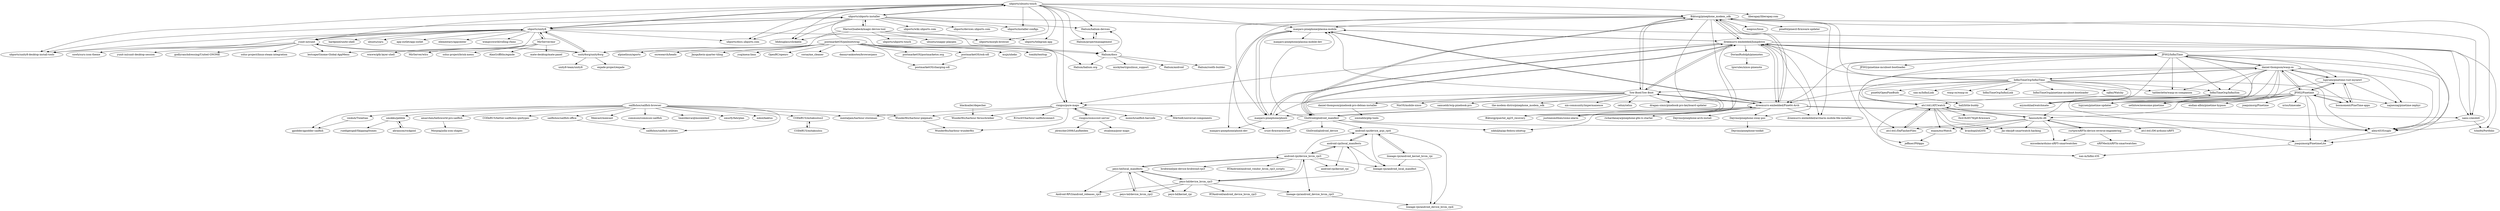 digraph G {
"ubports/ubuntu-touch" -> "ubports/ubports-installer"
"ubports/ubuntu-touch" -> "ubports/unity8"
"ubports/ubuntu-touch" -> "ubports/docs.ubports.com"
"ubports/ubuntu-touch" -> "bhdouglass/clickable"
"ubports/ubuntu-touch" -> "ubports/telegram-app"
"ubports/ubuntu-touch" -> "ubports/unity8-desktop-install-tools"
"ubports/ubuntu-touch" -> "ubports/installer-configs"
"ubports/ubuntu-touch" -> "rinigus/pure-maps"
"ubports/ubuntu-touch" -> "Halium/projectmanagement"
"ubports/ubuntu-touch" -> "ubports/morph-browser"
"ubports/ubuntu-touch" -> "Halium/halium-devices"
"ubports/ubuntu-touch" -> "Biktorgj/pinephone_modem_sdk"
"ubports/ubuntu-touch" -> "yunit-io/yunit"
"ubports/ubuntu-touch" -> "liberapay/liberapay.com" ["e"=1]
"ubports/ubuntu-touch" -> "manjaro-pinephone/plasma-mobile"
"android-rpi/local_manifests" -> "android-rpi/device_arpi_rpi4"
"android-rpi/local_manifests" -> "android-rpi/device_brcm_rpi3"
"android-rpi/local_manifests" -> "lineage-rpi/android_local_manifest"
"android-rpi/local_manifests" -> "android-rpi/kernel_rpi"
"lineage-rpi/android_device_brcm_rpi3" -> "lineage-rpi/android_device_brcm_rpi4"
"InfiniTimeOrg/InfiniTime" -> "daniel-thompson/wasp-os"
"InfiniTimeOrg/InfiniTime" -> "InfiniTimeOrg/InfiniSim"
"InfiniTimeOrg/InfiniTime" -> "azymohliad/watchmate"
"InfiniTimeOrg/InfiniTime" -> "Tow-Boot/Tow-Boot"
"InfiniTimeOrg/InfiniTime" -> "InfiniTimeOrg/InfiniLink"
"InfiniTimeOrg/InfiniTime" -> "alexr4535/siglo"
"InfiniTimeOrg/InfiniTime" -> "InfiniTimeOrg/pinetime-mcuboot-bootloader"
"InfiniTimeOrg/InfiniTime" -> "Biktorgj/pinephone_modem_sdk"
"InfiniTimeOrg/InfiniTime" -> "dreemurrs-embedded/Jumpdrive"
"InfiniTimeOrg/InfiniTime" -> "sqfmi/Watchy" ["e"=1]
"InfiniTimeOrg/InfiniTime" -> "dreemurrs-embedded/Pine64-Arch"
"InfiniTimeOrg/InfiniTime" -> "pine64/OpenPineBuds"
"InfiniTimeOrg/InfiniTime" -> "xan-m/InfiniLink"
"InfiniTimeOrg/InfiniTime" -> "taitberlette/wasp-os-companion"
"InfiniTimeOrg/InfiniTime" -> "wasp-os/wasp-os"
"DorianRudolph/pinenotes" -> "tpwrules/nixos-pinenote"
"nanu-c/axolotl" -> "tchx84/Portfolio"
"nanu-c/axolotl" -> "alexr4535/siglo"
"lineage-rpi/android_kernel_brcm_rpi" -> "android-rpi/device_arpi_rpi4"
"lineage-rpi/android_kernel_brcm_rpi" -> "lineage-rpi/android_device_brcm_rpi4"
"lineage-rpi/android_kernel_brcm_rpi" -> "lineage-rpi/android_local_manifest"
"JF002/InfiniTime" -> "daniel-thompson/wasp-os"
"JF002/InfiniTime" -> "joaquimorg/PinetimeLite"
"JF002/InfiniTime" -> "alexr4535/siglo"
"JF002/InfiniTime" -> "xan-m/Infini-iOS"
"JF002/InfiniTime" -> "azymohliad/watchmate"
"JF002/InfiniTime" -> "dreemurrs-embedded/Jumpdrive"
"JF002/InfiniTime" -> "JF002/pinetime-mcuboot-bootloader"
"JF002/InfiniTime" -> "dreemurrs-embedded/Pine64-Arch"
"JF002/InfiniTime" -> "lupyuen/pinetime-rust-mynewt"
"JF002/InfiniTime" -> "taitberlette/wasp-os-companion"
"JF002/InfiniTime" -> "InfiniTimeOrg/InfiniSim"
"JF002/InfiniTime" -> "atc1441/ATCwatch"
"JF002/InfiniTime" -> "lupyuen/pinetime-updater"
"GloDroid/glodroid_manifest" -> "dreemurrs-embedded/Pine64-Arch"
"GloDroid/glodroid_manifest" -> "GloDroid/glodroid_device"
"GloDroid/glodroid_manifest" -> "Biktorgj/pinephone_modem_sdk"
"GloDroid/glodroid_manifest" -> "dreemurrs-embedded/Jumpdrive"
"GloDroid/glodroid_manifest" -> "android-rpi/device_arpi_rpi4"
"GloDroid/glodroid_manifest" -> "manjaro-pinephone/plasma-mobile"
"GloDroid/glodroid_manifest" -> "alexr4535/siglo"
"GloDroid/glodroid_manifest" -> "nikhiljha/pp-fedora-sdsetup"
"GloDroid/glodroid_manifest" -> "crust-firmware/crust"
"dreemurrs-embedded/Jumpdrive" -> "dreemurrs-embedded/Pine64-Arch"
"dreemurrs-embedded/Jumpdrive" -> "Tow-Boot/Tow-Boot"
"dreemurrs-embedded/Jumpdrive" -> "manjaro-pinephone/phosh"
"dreemurrs-embedded/Jumpdrive" -> "Biktorgj/pinephone_modem_sdk"
"dreemurrs-embedded/Jumpdrive" -> "manjaro-pinephone/plasma-mobile"
"dreemurrs-embedded/Jumpdrive" -> "alexr4535/siglo"
"dreemurrs-embedded/Jumpdrive" -> "Biktorgj/quectel_eg25_recovery"
"dreemurrs-embedded/Jumpdrive" -> "rinigus/pure-maps"
"dreemurrs-embedded/Jumpdrive" -> "tchx84/Portfolio"
"dreemurrs-embedded/Jumpdrive" -> "nanu-c/axolotl"
"dreemurrs-embedded/Jumpdrive" -> "dreemurrs-embedded/archarm-mobile-fde-installer"
"dreemurrs-embedded/Jumpdrive" -> "Dejvino/pinephone-sway-poc"
"dreemurrs-embedded/Jumpdrive" -> "GloDroid/glodroid_manifest"
"dreemurrs-embedded/Jumpdrive" -> "JF002/InfiniTime"
"dreemurrs-embedded/Jumpdrive" -> "DorianRudolph/pinenotes"
"atc1441/ATCwatch" -> "atc1441/DaFlasherFiles"
"atc1441/ATCwatch" -> "0x416c6578/p8-firmware"
"atc1441/ATCwatch" -> "kvasdopil/id205l"
"atc1441/ATCwatch" -> "fanoush/ds-d6"
"atc1441/ATCwatch" -> "Jac-eko/p8-smartwatch-hacking"
"atc1441/ATCwatch" -> "jeffmer/P8Apps"
"atc1441/ATCwatch" -> "enaon/eucWatch"
"daniel-thompson/wasp-os" -> "JF002/InfiniTime"
"daniel-thompson/wasp-os" -> "JF002/Pinetime"
"daniel-thompson/wasp-os" -> "lupyuen/pinetime-rust-mynewt"
"daniel-thompson/wasp-os" -> "taitberlette/wasp-os-companion"
"daniel-thompson/wasp-os" -> "atc1441/ATCwatch"
"daniel-thompson/wasp-os" -> "joaquimorg/PinetimeLite"
"daniel-thompson/wasp-os" -> "InfiniTimeOrg/InfiniTime"
"daniel-thompson/wasp-os" -> "alexr4535/siglo"
"daniel-thompson/wasp-os" -> "bosmoment/PineTime-apps"
"daniel-thompson/wasp-os" -> "sethitow/awesome-pinetime"
"daniel-thompson/wasp-os" -> "lupyuen/pinetime-updater"
"daniel-thompson/wasp-os" -> "najnesnaj/pinetime-zephyr"
"daniel-thompson/wasp-os" -> "InfiniTimeOrg/InfiniSim"
"daniel-thompson/wasp-os" -> "atc1441/DaFlasherFiles"
"daniel-thompson/wasp-os" -> "fanoush/ds-d6"
"ubports/unity8" -> "yunit-io/yunit"
"ubports/unity8" -> "ubports/ubuntu-touch"
"ubports/unity8" -> "unity8org/unity8org"
"ubports/unity8" -> "ubports/unity8-desktop-install-tools"
"ubports/unity8" -> "MirServer/mir"
"ubports/unity8" -> "ubports/ubports-installer"
"ubports/unity8" -> "snwh/suru-icon-theme" ["e"=1]
"ubports/unity8" -> "ubports/docs.ubports.com"
"ubports/unity8" -> "hardpixel/unite-shell" ["e"=1]
"ubports/unity8" -> "ubuntu/yaru" ["e"=1]
"ubports/unity8" -> "lestcape/Gnome-Global-AppMenu" ["e"=1]
"ubports/unity8" -> "app-outlet/app-outlet" ["e"=1]
"ubports/unity8" -> "elementary/appcenter" ["e"=1]
"ubports/unity8" -> "wimpysworld/rolling-rhino" ["e"=1]
"ubports/unity8" -> "ubports/morph-browser"
"dreemurrs-embedded/Pine64-Arch" -> "dreemurrs-embedded/Jumpdrive"
"dreemurrs-embedded/Pine64-Arch" -> "Biktorgj/pinephone_modem_sdk"
"dreemurrs-embedded/Pine64-Arch" -> "manjaro-pinephone/plasma-mobile"
"dreemurrs-embedded/Pine64-Arch" -> "Tow-Boot/Tow-Boot"
"dreemurrs-embedded/Pine64-Arch" -> "dreemurrs-embedded/archarm-mobile-fde-installer"
"dreemurrs-embedded/Pine64-Arch" -> "manjaro-pinephone/phosh"
"dreemurrs-embedded/Pine64-Arch" -> "Biktorgj/quectel_eg25_recovery"
"dreemurrs-embedded/Pine64-Arch" -> "nikhiljha/pp-fedora-sdsetup"
"dreemurrs-embedded/Pine64-Arch" -> "GloDroid/glodroid_manifest"
"dreemurrs-embedded/Pine64-Arch" -> "Dejvino/pinephone-sway-poc"
"dreemurrs-embedded/Pine64-Arch" -> "alexr4535/siglo"
"dreemurrs-embedded/Pine64-Arch" -> "justinesmithies/sxmo-alarm"
"dreemurrs-embedded/Pine64-Arch" -> "nanu-c/axolotl"
"dreemurrs-embedded/Pine64-Arch" -> "richardanaya/pinephone-gtk-rs-starter"
"dreemurrs-embedded/Pine64-Arch" -> "Dejvino/pinephone-arch-install"
"yunit-io/yunit" -> "unity8org/unity8org"
"yunit-io/yunit" -> "ubports/unity8"
"yunit-io/yunit" -> "lestcape/Gnome-Global-AppMenu" ["e"=1]
"yunit-io/yunit" -> "ubports/unity8-desktop-install-tools"
"yunit-io/yunit" -> "godlyranchdressing/United-GNOME" ["e"=1]
"yunit-io/yunit" -> "solus-project/linux-steam-integration" ["e"=1]
"yunit-io/yunit" -> "snwh/suru-icon-theme" ["e"=1]
"yunit-io/yunit" -> "yunit-io/yunit-desktop-session"
"Halium/docs" -> "mickybart/gnulinux_support"
"Halium/docs" -> "Halium/halium.org"
"Halium/docs" -> "Halium/halium-devices"
"Halium/docs" -> "Halium/android"
"Halium/docs" -> "Halium/rootfs-builder"
"Halium/projectmanagement" -> "Halium/halium-devices"
"Halium/projectmanagement" -> "Halium/docs"
"MariusQuabeck/magic-device-tool" -> "ubports/ubports-installer"
"MariusQuabeck/magic-device-tool" -> "ubports/ubports-touch"
"MariusQuabeck/magic-device-tool" -> "Halium/docs"
"MariusQuabeck/magic-device-tool" -> "unity8org/unity8org"
"MariusQuabeck/magic-device-tool" -> "ubports/telegram-app"
"MariusQuabeck/magic-device-tool" -> "bhdouglass/clickable"
"MariusQuabeck/magic-device-tool" -> "ubuntu/snappy-playpen" ["e"=1]
"CODeRUS/mitakuuluu2" -> "CODeRUS/mitakuuluu"
"sailfishos/sailfish-browser" -> "sailfishos/sailfish-office"
"sailfishos/sailfish-browser" -> "veskuh/Tweetian"
"sailfishos/sailfish-browser" -> "smokku/pebble"
"sailfishos/sailfish-browser" -> "sailfishos/sailfish-utilities"
"sailfishos/sailfish-browser" -> "CODeRUS/better-sailfishos-qmltypes"
"sailfishos/sailfish-browser" -> "gpodder/gpodder-sailfish"
"sailfishos/sailfish-browser" -> "amarchen/helloworld-pro-sailfish"
"sailfishos/sailfish-browser" -> "CODeRUS/mitakuuluu2"
"sailfishos/sailfish-browser" -> "mentaljam/harbour-storeman"
"sailfishos/sailfish-browser" -> "Meecast/meecast"
"sailfishos/sailfish-browser" -> "communi/communi-sailfish"
"sailfishos/sailfish-browser" -> "Wunderfitz/harbour-piepmatz"
"sailfishos/sailfish-browser" -> "tmeshkova/qtmozembed"
"sailfishos/sailfish-browser" -> "smurfy/fahrplan"
"sailfishos/sailfish-browser" -> "mkiol/kaktus"
"smokku/pebble" -> "abranson/rockpool"
"smokku/pebble" -> "ruedigergad/SkippingStones"
"lupyuen/pinetime-rust-mynewt" -> "JF002/Pinetime"
"lupyuen/pinetime-rust-mynewt" -> "bosmoment/PineTime-apps"
"lupyuen/pinetime-rust-mynewt" -> "lupyuen/pinetime-updater"
"lupyuen/pinetime-rust-mynewt" -> "daniel-thompson/wasp-os"
"lupyuen/pinetime-rust-mynewt" -> "najnesnaj/pinetime-zephyr"
"Tow-Boot/Tow-Boot" -> "Biktorgj/pinephone_modem_sdk"
"Tow-Boot/Tow-Boot" -> "dreemurrs-embedded/Jumpdrive"
"Tow-Boot/Tow-Boot" -> "samueldr/wip-pinebook-pro"
"Tow-Boot/Tow-Boot" -> "dreemurrs-embedded/Pine64-Arch"
"Tow-Boot/Tow-Boot" -> "the-modem-distro/pinephone_modem_sdk"
"Tow-Boot/Tow-Boot" -> "Biktorgj/quectel_eg25_recovery"
"Tow-Boot/Tow-Boot" -> "manjaro-pinephone/phosh"
"Tow-Boot/Tow-Boot" -> "manjaro-pinephone/plasma-mobile"
"Tow-Boot/Tow-Boot" -> "nix-community/impermanence" ["e"=1]
"Tow-Boot/Tow-Boot" -> "celun/celun"
"Tow-Boot/Tow-Boot" -> "dragan-simic/pinebook-pro-keyboard-updater"
"Tow-Boot/Tow-Boot" -> "daniel-thompson/pinebook-pro-debian-installer"
"Tow-Boot/Tow-Boot" -> "NixOS/mobile-nixos" ["e"=1]
"azymohliad/watchmate" -> "InfiniTimeOrg/InfiniSim"
"MirServer/mir" -> "ubports/unity8"
"MirServer/mir" -> "MirServer/wlcs"
"MirServer/mir" -> "solus-project/brisk-menu" ["e"=1]
"MirServer/mir" -> "AlanGriffiths/egmde"
"MirServer/mir" -> "mate-desktop/mate-panel" ["e"=1]
"MirServer/mir" -> "wmww/gtk-layer-shell" ["e"=1]
"alexr4535/siglo" -> "joaquimorg/PinetimeLite"
"manjaro-pinephone/plasma-mobile" -> "manjaro-pinephone/phosh"
"manjaro-pinephone/plasma-mobile" -> "manjaro-pinephone/plasma-mobile-dev"
"manjaro-pinephone/plasma-mobile" -> "dreemurrs-embedded/Pine64-Arch"
"manjaro-pinephone/plasma-mobile" -> "manjaro-pinephone/phosh-dev"
"manjaro-pinephone/plasma-mobile" -> "dreemurrs-embedded/Jumpdrive"
"rinigus/osmscout-server" -> "rinigus/pure-maps"
"rinigus/osmscout-server" -> "otsaloma/poor-maps" ["e"=1]
"rinigus/osmscout-server" -> "jdrescher2006/Laufhelden"
"ubports/ubports-installer" -> "ubports/ubuntu-touch"
"ubports/ubports-installer" -> "ubports/docs.ubports.com"
"ubports/ubports-installer" -> "ubports/installer-configs"
"ubports/ubports-installer" -> "ubports/unity8"
"ubports/ubports-installer" -> "MariusQuabeck/magic-device-tool"
"ubports/ubports-installer" -> "ubports/wiki.ubports.com"
"ubports/ubports-installer" -> "bhdouglass/clickable"
"ubports/ubports-installer" -> "ubports/unity8-desktop-install-tools"
"ubports/ubports-installer" -> "ubports/devices.ubports.com"
"ubports/ubports-installer" -> "nanu-c/axolotl"
"ubports/ubports-installer" -> "rinigus/pure-maps"
"ubports/ubports-installer" -> "Halium/halium-devices"
"android-rpi/device_arpi_rpi4" -> "android-rpi/local_manifests"
"android-rpi/device_arpi_rpi4" -> "lineage-rpi/android_kernel_brcm_rpi"
"android-rpi/device_arpi_rpi4" -> "lineage-rpi/android_device_brcm_rpi4"
"android-rpi/device_arpi_rpi4" -> "lineage-rpi/android_local_manifest"
"bosmoment/PineTime-apps" -> "lupyuen/pinetime-rust-mynewt"
"bosmoment/PineTime-apps" -> "JF002/Pinetime"
"android-rpi/device_brcm_rpi3" -> "android-rpi/local_manifests"
"android-rpi/device_brcm_rpi3" -> "peyo-hd/device_brcm_rpi3"
"android-rpi/device_brcm_rpi3" -> "android-rpi/kernel_rpi"
"android-rpi/device_brcm_rpi3" -> "lineage-rpi/android_local_manifest"
"android-rpi/device_brcm_rpi3" -> "android-rpi/device_arpi_rpi4"
"android-rpi/device_brcm_rpi3" -> "brobwind/pie-device-brobwind-rpi3"
"android-rpi/device_brcm_rpi3" -> "RTAndroid/android_vendor_brcm_rpi3_scripts"
"android-rpi/device_brcm_rpi3" -> "peyo-hd/local_manifests"
"android-rpi/device_brcm_rpi3" -> "lineage-rpi/android_device_brcm_rpi3"
"Biktorgj/pinephone_modem_sdk" -> "Biktorgj/quectel_eg25_recovery"
"Biktorgj/pinephone_modem_sdk" -> "dreemurrs-embedded/Pine64-Arch"
"Biktorgj/pinephone_modem_sdk" -> "Tow-Boot/Tow-Boot"
"Biktorgj/pinephone_modem_sdk" -> "dreemurrs-embedded/Jumpdrive"
"Biktorgj/pinephone_modem_sdk" -> "crust-firmware/crust"
"Biktorgj/pinephone_modem_sdk" -> "manjaro-pinephone/plasma-mobile"
"Biktorgj/pinephone_modem_sdk" -> "megous/linux" ["e"=1]
"Biktorgj/pinephone_modem_sdk" -> "dreemurrs-embedded/archarm-mobile-fde-installer"
"Biktorgj/pinephone_modem_sdk" -> "nanu-c/axolotl"
"Biktorgj/pinephone_modem_sdk" -> "justinesmithies/sxmo-alarm"
"Biktorgj/pinephone_modem_sdk" -> "GloDroid/glodroid_manifest"
"Biktorgj/pinephone_modem_sdk" -> "manjaro-pinephone/phosh"
"Biktorgj/pinephone_modem_sdk" -> "alexr4535/siglo"
"Biktorgj/pinephone_modem_sdk" -> "pine64/pinecil-firmware-updater"
"peyo-hd/device_brcm_rpi3" -> "peyo-hd/local_manifests"
"peyo-hd/device_brcm_rpi3" -> "android-rpi/device_brcm_rpi3"
"peyo-hd/device_brcm_rpi3" -> "Android-RPi3/android_releases_rpi3"
"peyo-hd/device_brcm_rpi3" -> "peyo-hd/device_brcm_rpi2"
"peyo-hd/device_brcm_rpi3" -> "RTAndroid/android_device_brcm_rpi3"
"peyo-hd/device_brcm_rpi3" -> "android-rpi/local_manifests"
"peyo-hd/device_brcm_rpi3" -> "lineage-rpi/android_device_brcm_rpi3"
"peyo-hd/device_brcm_rpi3" -> "peyo-hd/kernel_rpi"
"peyo-hd/device_brcm_rpi2" -> "peyo-hd/local_manifests"
"manjaro-pinephone/phosh" -> "manjaro-pinephone/plasma-mobile"
"manjaro-pinephone/phosh" -> "manjaro-pinephone/phosh-dev"
"manjaro-pinephone/phosh" -> "dreemurrs-embedded/Jumpdrive"
"Dejvino/pinephone-sway-poc" -> "Dejvino/pinephone-toolkit"
"postmarketOS/pmbootstrap" -> "postmarketOS/postmarketos.org"
"postmarketOS/pmbootstrap" -> "postmarketOS/osk-sdl"
"postmarketOS/pmbootstrap" -> "Halium/docs"
"postmarketOS/pmbootstrap" -> "postmarketOS/charging-sdl"
"postmarketOS/pmbootstrap" -> "mujx/nheko" ["e"=1]
"postmarketOS/pmbootstrap" -> "tombh/texttop" ["e"=1]
"postmarketOS/pmbootstrap" -> "unity8org/unity8org"
"postmarketOS/pmbootstrap" -> "alpinelinux/aports" ["e"=1]
"postmarketOS/pmbootstrap" -> "osresearch/heads" ["e"=1]
"postmarketOS/pmbootstrap" -> "Jazqa/kwin-quarter-tiling" ["e"=1]
"postmarketOS/pmbootstrap" -> "Halium/halium.org"
"postmarketOS/pmbootstrap" -> "yuq/mesa-lima" ["e"=1]
"postmarketOS/pmbootstrap" -> "OpenRC/openrc" ["e"=1]
"postmarketOS/pmbootstrap" -> "corna/me_cleaner" ["e"=1]
"postmarketOS/pmbootstrap" -> "dannyvankooten/browserpass" ["e"=1]
"unity8org/unity8org" -> "yunit-io/yunit"
"unity8org/unity8org" -> "ubports/unity8"
"unity8org/unity8org" -> "enjade-project/enjade"
"unity8org/unity8org" -> "unity8-team/unity8"
"Wunderfitz/harbour-piepmatz" -> "Wunderfitz/harbour-wunderfitz"
"Halium/halium-devices" -> "Halium/projectmanagement"
"curtpw/nRF5x-device-reverse-engineering" -> "micooke/arduino-nRF5-smartwatches"
"curtpw/nRF5x-device-reverse-engineering" -> "fanoush/ds-d6"
"curtpw/nRF5x-device-reverse-engineering" -> "nRFMesh/nRF5x-smartwatches"
"JF002/Pinetime" -> "lupyuen/pinetime-rust-mynewt"
"JF002/Pinetime" -> "bosmoment/PineTime-apps"
"JF002/Pinetime" -> "daniel-thompson/wasp-os"
"JF002/Pinetime" -> "najnesnaj/pinetime-zephyr"
"JF002/Pinetime" -> "lupyuen/pinetime-updater"
"JF002/Pinetime" -> "endian-albin/pinetime-hypnos"
"JF002/Pinetime" -> "alexr4535/siglo"
"JF002/Pinetime" -> "sethitow/awesome-pinetime"
"JF002/Pinetime" -> "joaquimorg/Pinetime"
"JF002/Pinetime" -> "atc1441/ATCwatch"
"JF002/Pinetime" -> "fanoush/ds-d6"
"JF002/Pinetime" -> "joaquimorg/PinetimeLite"
"JF002/Pinetime" -> "rinigus/pure-maps"
"JF002/Pinetime" -> "xriss/timecake"
"rinigus/pure-maps" -> "rinigus/osmscout-server"
"rinigus/pure-maps" -> "mentaljam/harbour-storeman"
"rinigus/pure-maps" -> "monich/sailfish-barcode"
"rinigus/pure-maps" -> "Wunderfitz/harbour-wunderfitz"
"rinigus/pure-maps" -> "Wunderfitz/harbour-piepmatz"
"rinigus/pure-maps" -> "M4rtinK/universal-components"
"rinigus/pure-maps" -> "Wunderfitz/harbour-fernschreiber"
"rinigus/pure-maps" -> "R1tschY/harbour-sailfishconnect"
"enaon/eucWatch" -> "jeffmer/P8Apps"
"fanoush/ds-d6" -> "atc1441/ATCwatch"
"fanoush/ds-d6" -> "atc1441/D6-arduino-nRF5"
"fanoush/ds-d6" -> "kvasdopil/id205l"
"fanoush/ds-d6" -> "atc1441/DaFlasherFiles"
"fanoush/ds-d6" -> "curtpw/nRF5x-device-reverse-engineering"
"fanoush/ds-d6" -> "Jac-eko/p8-smartwatch-hacking"
"fanoush/ds-d6" -> "enaon/eucWatch"
"fanoush/ds-d6" -> "micooke/arduino-nRF5-smartwatches"
"InfiniTimeOrg/InfiniSim" -> "azymohliad/watchmate"
"joaquimorg/PinetimeLite" -> "xan-m/Infini-iOS"
"CODeRUS/mitakuuluu" -> "CODeRUS/mitakuuluu2"
"atc1441/DaFlasherFiles" -> "atc1441/ATCwatch"
"peyo-hd/local_manifests" -> "peyo-hd/device_brcm_rpi2"
"peyo-hd/local_manifests" -> "peyo-hd/device_brcm_rpi3"
"peyo-hd/local_manifests" -> "peyo-hd/kernel_rpi"
"peyo-hd/local_manifests" -> "android-rpi/device_brcm_rpi3"
"peyo-hd/local_manifests" -> "Android-RPi3/android_releases_rpi3"
"sailfishos/sailfish-office" -> "sailfishos/sailfish-utilities"
"abranson/rockpool" -> "smokku/pebble"
"blacksailer/depecher" -> "Wunderfitz/harbour-fernschreiber"
"pine64/OpenPineBuds" -> "hall/little-buddy"
"daniel-thompson/pinebook-pro-debian-installer" -> "xmixahlx/pbp-tools"
"amarchen/helloworld-pro-sailfish" -> "Morpog/jolla-icon-shapes"
"postmarketOS/osk-sdl" -> "postmarketOS/charging-sdl"
"veskuh/Tweetian" -> "gpodder/gpodder-sailfish"
"ubports/ubuntu-touch" ["l"="-37.81,4.143"]
"ubports/ubports-installer" ["l"="-37.79,4.13"]
"ubports/unity8" ["l"="-37.826,4.092"]
"ubports/docs.ubports.com" ["l"="-37.793,4.108"]
"bhdouglass/clickable" ["l"="-37.822,4.12"]
"ubports/telegram-app" ["l"="-37.853,4.131"]
"ubports/unity8-desktop-install-tools" ["l"="-37.808,4.104"]
"ubports/installer-configs" ["l"="-37.777,4.151"]
"rinigus/pure-maps" ["l"="-37.723,4.226"]
"Halium/projectmanagement" ["l"="-37.782,4.071"]
"ubports/morph-browser" ["l"="-37.837,4.124"]
"Halium/halium-devices" ["l"="-37.784,4.089"]
"Biktorgj/pinephone_modem_sdk" ["l"="-37.82,4.24"]
"yunit-io/yunit" ["l"="-37.821,4.068"]
"liberapay/liberapay.com" ["l"="-24.82,-19.789"]
"manjaro-pinephone/plasma-mobile" ["l"="-37.832,4.223"]
"android-rpi/local_manifests" ["l"="-37.615,4.088"]
"android-rpi/device_arpi_rpi4" ["l"="-37.644,4.124"]
"android-rpi/device_brcm_rpi3" ["l"="-37.592,4.073"]
"lineage-rpi/android_local_manifest" ["l"="-37.62,4.105"]
"android-rpi/kernel_rpi" ["l"="-37.618,4.064"]
"lineage-rpi/android_device_brcm_rpi3" ["l"="-37.579,4.096"]
"lineage-rpi/android_device_brcm_rpi4" ["l"="-37.604,4.12"]
"InfiniTimeOrg/InfiniTime" ["l"="-37.837,4.323"]
"daniel-thompson/wasp-os" ["l"="-37.782,4.355"]
"InfiniTimeOrg/InfiniSim" ["l"="-37.817,4.358"]
"azymohliad/watchmate" ["l"="-37.83,4.348"]
"Tow-Boot/Tow-Boot" ["l"="-37.865,4.254"]
"InfiniTimeOrg/InfiniLink" ["l"="-37.853,4.364"]
"alexr4535/siglo" ["l"="-37.794,4.291"]
"InfiniTimeOrg/pinetime-mcuboot-bootloader" ["l"="-37.86,4.342"]
"dreemurrs-embedded/Jumpdrive" ["l"="-37.812,4.262"]
"sqfmi/Watchy" ["l"="-10.42,-3.79"]
"dreemurrs-embedded/Pine64-Arch" ["l"="-37.828,4.268"]
"pine64/OpenPineBuds" ["l"="-37.877,4.368"]
"xan-m/InfiniLink" ["l"="-37.881,4.332"]
"taitberlette/wasp-os-companion" ["l"="-37.81,4.342"]
"wasp-os/wasp-os" ["l"="-37.874,4.35"]
"DorianRudolph/pinenotes" ["l"="-37.878,4.276"]
"tpwrules/nixos-pinenote" ["l"="-37.905,4.292"]
"nanu-c/axolotl" ["l"="-37.802,4.223"]
"tchx84/Portfolio" ["l"="-37.788,4.251"]
"lineage-rpi/android_kernel_brcm_rpi" ["l"="-37.622,4.134"]
"JF002/InfiniTime" ["l"="-37.794,4.326"]
"joaquimorg/PinetimeLite" ["l"="-37.769,4.322"]
"xan-m/Infini-iOS" ["l"="-37.765,4.306"]
"JF002/pinetime-mcuboot-bootloader" ["l"="-37.805,4.37"]
"lupyuen/pinetime-rust-mynewt" ["l"="-37.759,4.346"]
"atc1441/ATCwatch" ["l"="-37.769,4.394"]
"lupyuen/pinetime-updater" ["l"="-37.765,4.363"]
"GloDroid/glodroid_manifest" ["l"="-37.779,4.234"]
"GloDroid/glodroid_device" ["l"="-37.755,4.218"]
"nikhiljha/pp-fedora-sdsetup" ["l"="-37.774,4.266"]
"crust-firmware/crust" ["l"="-37.785,4.204"]
"manjaro-pinephone/phosh" ["l"="-37.845,4.236"]
"Biktorgj/quectel_eg25_recovery" ["l"="-37.845,4.255"]
"dreemurrs-embedded/archarm-mobile-fde-installer" ["l"="-37.833,4.25"]
"Dejvino/pinephone-sway-poc" ["l"="-37.842,4.292"]
"atc1441/DaFlasherFiles" ["l"="-37.788,4.399"]
"0x416c6578/p8-firmware" ["l"="-37.738,4.406"]
"kvasdopil/id205l" ["l"="-37.773,4.418"]
"fanoush/ds-d6" ["l"="-37.754,4.412"]
"Jac-eko/p8-smartwatch-hacking" ["l"="-37.758,4.43"]
"jeffmer/P8Apps" ["l"="-37.792,4.419"]
"enaon/eucWatch" ["l"="-37.778,4.431"]
"JF002/Pinetime" ["l"="-37.742,4.339"]
"bosmoment/PineTime-apps" ["l"="-37.747,4.362"]
"sethitow/awesome-pinetime" ["l"="-37.741,4.378"]
"najnesnaj/pinetime-zephyr" ["l"="-37.731,4.359"]
"unity8org/unity8org" ["l"="-37.84,4.045"]
"MirServer/mir" ["l"="-37.884,4.067"]
"snwh/suru-icon-theme" ["l"="-35.983,2.985"]
"hardpixel/unite-shell" ["l"="-36.132,3.029"]
"ubuntu/yaru" ["l"="-36.099,3.104"]
"lestcape/Gnome-Global-AppMenu" ["l"="-36.105,2.926"]
"app-outlet/app-outlet" ["l"="-34.955,3.564"]
"elementary/appcenter" ["l"="-35.142,2.437"]
"wimpysworld/rolling-rhino" ["l"="-34.979,3.563"]
"justinesmithies/sxmo-alarm" ["l"="-37.85,4.27"]
"richardanaya/pinephone-gtk-rs-starter" ["l"="-37.873,4.294"]
"Dejvino/pinephone-arch-install" ["l"="-37.858,4.284"]
"godlyranchdressing/United-GNOME" ["l"="-36.01,2.914"]
"solus-project/linux-steam-integration" ["l"="-35.76,2.914"]
"yunit-io/yunit-desktop-session" ["l"="-37.844,4.063"]
"Halium/docs" ["l"="-37.801,4.035"]
"mickybart/gnulinux_support" ["l"="-37.779,4.005"]
"Halium/halium.org" ["l"="-37.808,3.999"]
"Halium/android" ["l"="-37.773,4.024"]
"Halium/rootfs-builder" ["l"="-37.793,4.015"]
"MariusQuabeck/magic-device-tool" ["l"="-37.848,4.096"]
"ubports/ubports-touch" ["l"="-37.887,4.104"]
"ubuntu/snappy-playpen" ["l"="-36.253,3.025"]
"CODeRUS/mitakuuluu2" ["l"="-37.523,4.287"]
"CODeRUS/mitakuuluu" ["l"="-37.5,4.29"]
"sailfishos/sailfish-browser" ["l"="-37.573,4.28"]
"sailfishos/sailfish-office" ["l"="-37.591,4.31"]
"veskuh/Tweetian" ["l"="-37.575,4.25"]
"smokku/pebble" ["l"="-37.537,4.327"]
"sailfishos/sailfish-utilities" ["l"="-37.595,4.292"]
"CODeRUS/better-sailfishos-qmltypes" ["l"="-37.595,4.266"]
"gpodder/gpodder-sailfish" ["l"="-37.557,4.25"]
"amarchen/helloworld-pro-sailfish" ["l"="-37.531,4.258"]
"mentaljam/harbour-storeman" ["l"="-37.64,4.255"]
"Meecast/meecast" ["l"="-37.571,4.314"]
"communi/communi-sailfish" ["l"="-37.549,4.267"]
"Wunderfitz/harbour-piepmatz" ["l"="-37.656,4.251"]
"tmeshkova/qtmozembed" ["l"="-37.563,4.3"]
"smurfy/fahrplan" ["l"="-37.544,4.302"]
"mkiol/kaktus" ["l"="-37.549,4.284"]
"abranson/rockpool" ["l"="-37.517,4.339"]
"ruedigergad/SkippingStones" ["l"="-37.533,4.352"]
"samueldr/wip-pinebook-pro" ["l"="-37.896,4.222"]
"the-modem-distro/pinephone_modem_sdk" ["l"="-37.911,4.27"]
"nix-community/impermanence" ["l"="-8.515,11.213"]
"celun/celun" ["l"="-37.896,4.252"]
"dragan-simic/pinebook-pro-keyboard-updater" ["l"="-37.909,4.239"]
"daniel-thompson/pinebook-pro-debian-installer" ["l"="-37.932,4.252"]
"NixOS/mobile-nixos" ["l"="-8.551,11.276"]
"MirServer/wlcs" ["l"="-37.919,4.065"]
"solus-project/brisk-menu" ["l"="-35.737,2.912"]
"AlanGriffiths/egmde" ["l"="-37.915,4.041"]
"mate-desktop/mate-panel" ["l"="-36.703,5.165"]
"wmww/gtk-layer-shell" ["l"="-9.416,-19.886"]
"manjaro-pinephone/plasma-mobile-dev" ["l"="-37.862,4.194"]
"manjaro-pinephone/phosh-dev" ["l"="-37.858,4.215"]
"rinigus/osmscout-server" ["l"="-37.693,4.22"]
"otsaloma/poor-maps" ["l"="24.024,5.724"]
"jdrescher2006/Laufhelden" ["l"="-37.667,4.215"]
"ubports/wiki.ubports.com" ["l"="-37.761,4.131"]
"ubports/devices.ubports.com" ["l"="-37.765,4.117"]
"peyo-hd/device_brcm_rpi3" ["l"="-37.565,4.061"]
"brobwind/pie-device-brobwind-rpi3" ["l"="-37.553,4.093"]
"RTAndroid/android_vendor_brcm_rpi3_scripts" ["l"="-37.606,4.045"]
"peyo-hd/local_manifests" ["l"="-37.565,4.037"]
"megous/linux" ["l"="-34.693,42.788"]
"pine64/pinecil-firmware-updater" ["l"="-37.833,4.198"]
"Android-RPi3/android_releases_rpi3" ["l"="-37.54,4.047"]
"peyo-hd/device_brcm_rpi2" ["l"="-37.545,4.019"]
"RTAndroid/android_device_brcm_rpi3" ["l"="-37.536,4.068"]
"peyo-hd/kernel_rpi" ["l"="-37.583,4.036"]
"Dejvino/pinephone-toolkit" ["l"="-37.869,4.311"]
"postmarketOS/pmbootstrap" ["l"="-37.83,3.979"]
"postmarketOS/postmarketos.org" ["l"="-37.821,3.94"]
"postmarketOS/osk-sdl" ["l"="-37.854,3.952"]
"postmarketOS/charging-sdl" ["l"="-37.838,3.953"]
"mujx/nheko" ["l"="-25.356,-22.197"]
"tombh/texttop" ["l"="-13.308,2.194"]
"alpinelinux/aports" ["l"="-7.908,-20.358"]
"osresearch/heads" ["l"="-24.479,-17.358"]
"Jazqa/kwin-quarter-tiling" ["l"="-36.03,5.217"]
"yuq/mesa-lima" ["l"="-34.652,42.759"]
"OpenRC/openrc" ["l"="-7.83,-20.435"]
"corna/me_cleaner" ["l"="-24.417,-17.37"]
"dannyvankooten/browserpass" ["l"="-27.261,-21.746"]
"enjade-project/enjade" ["l"="-37.869,4.021"]
"unity8-team/unity8" ["l"="-37.849,4.02"]
"Wunderfitz/harbour-wunderfitz" ["l"="-37.685,4.242"]
"curtpw/nRF5x-device-reverse-engineering" ["l"="-37.737,4.452"]
"micooke/arduino-nRF5-smartwatches" ["l"="-37.725,4.434"]
"nRFMesh/nRF5x-smartwatches" ["l"="-37.73,4.478"]
"endian-albin/pinetime-hypnos" ["l"="-37.703,4.358"]
"joaquimorg/Pinetime" ["l"="-37.711,4.339"]
"xriss/timecake" ["l"="-37.715,4.324"]
"monich/sailfish-barcode" ["l"="-37.721,4.247"]
"M4rtinK/universal-components" ["l"="-37.703,4.248"]
"Wunderfitz/harbour-fernschreiber" ["l"="-37.695,4.196"]
"R1tschY/harbour-sailfishconnect" ["l"="-37.718,4.199"]
"atc1441/D6-arduino-nRF5" ["l"="-37.762,4.447"]
"blacksailer/depecher" ["l"="-37.672,4.18"]
"hall/little-buddy" ["l"="-37.897,4.388"]
"xmixahlx/pbp-tools" ["l"="-37.964,4.252"]
"Morpog/jolla-icon-shapes" ["l"="-37.505,4.247"]
}